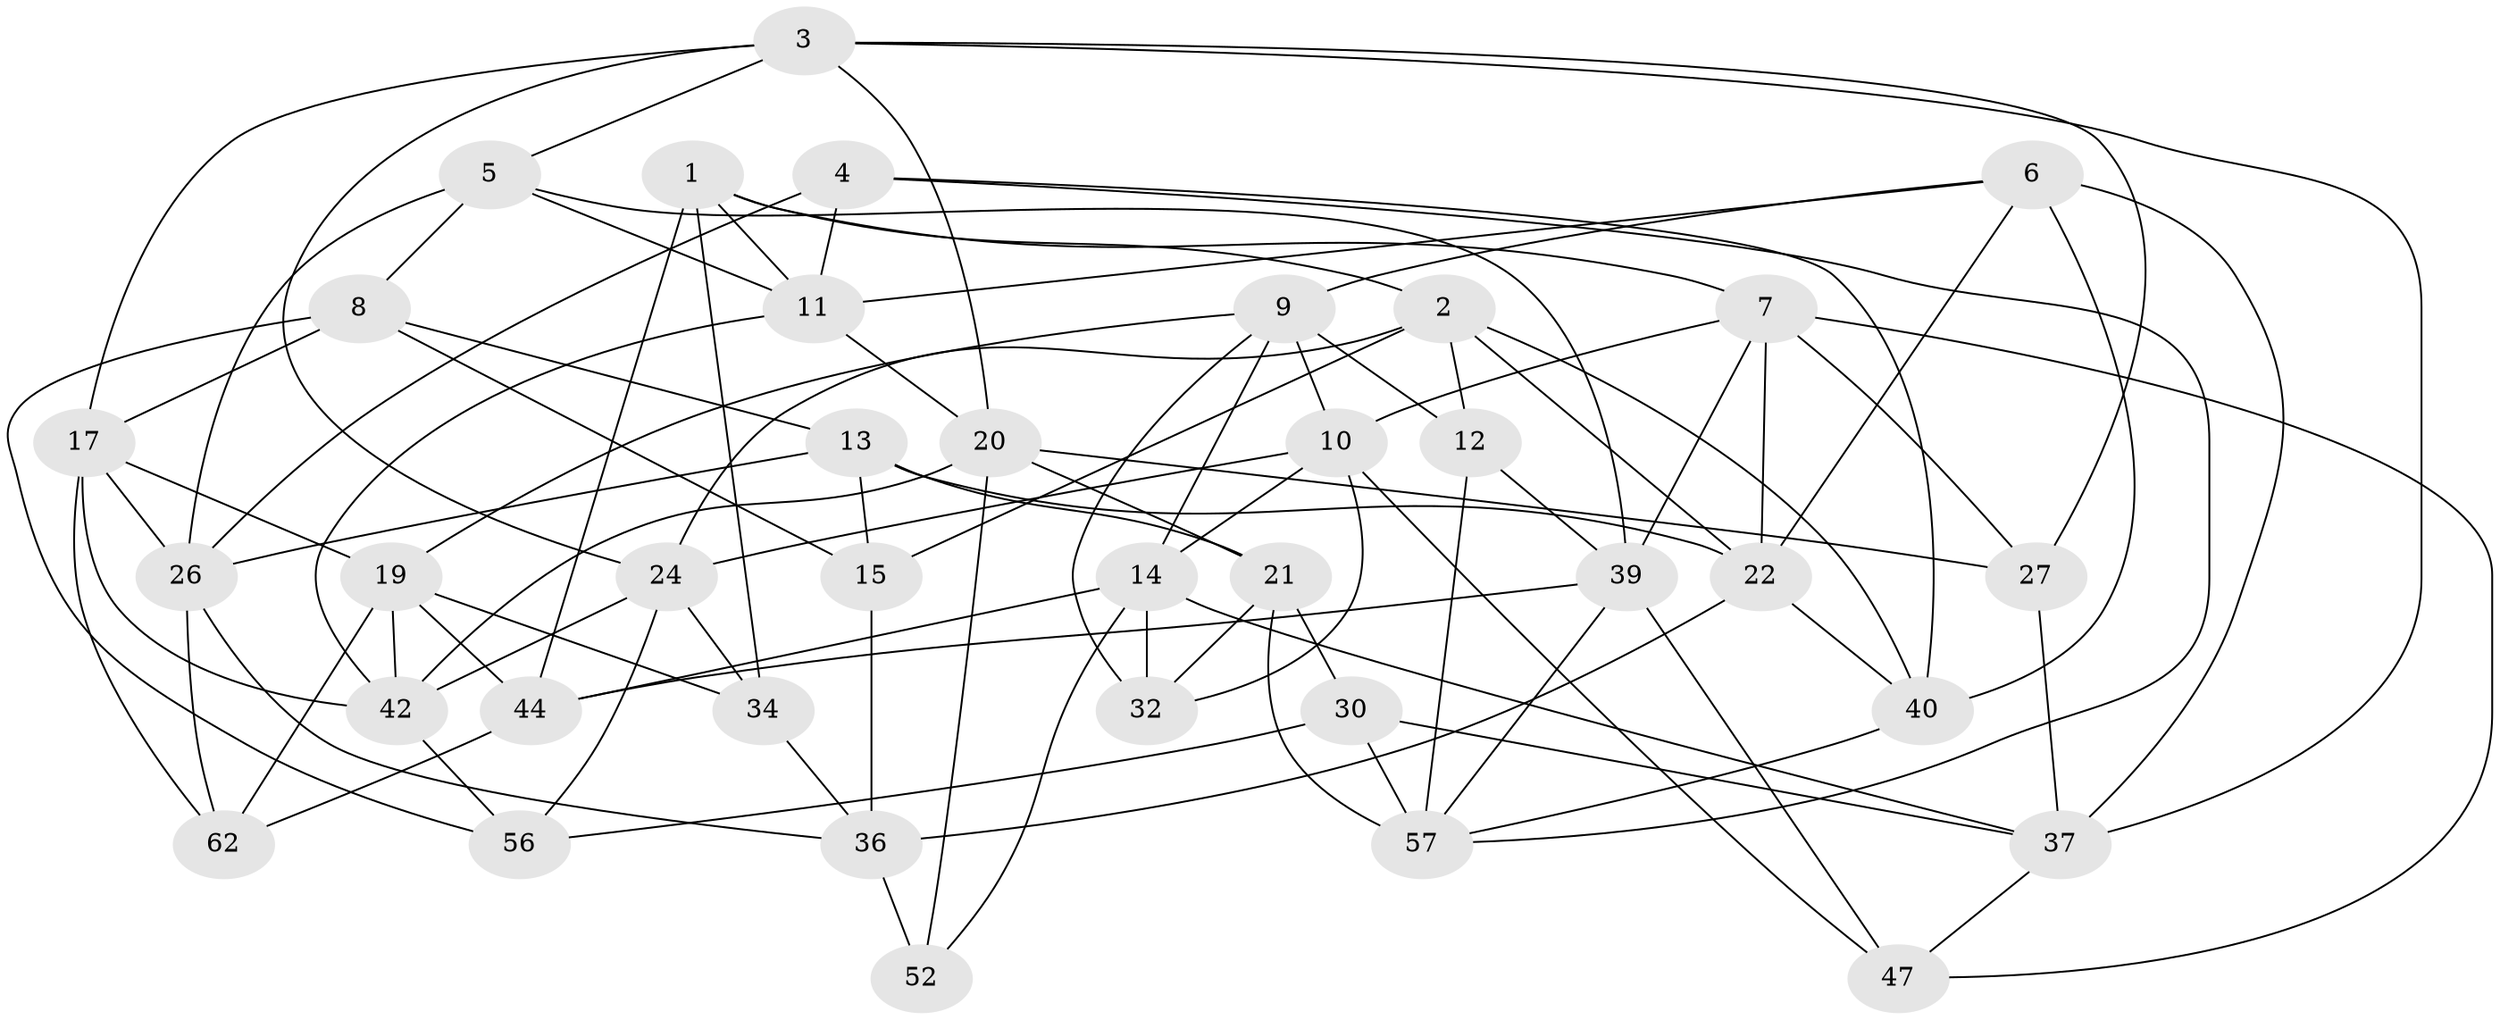 // Generated by graph-tools (version 1.1) at 2025/52/02/27/25 19:52:27]
// undirected, 37 vertices, 95 edges
graph export_dot {
graph [start="1"]
  node [color=gray90,style=filled];
  1 [super="+58"];
  2 [super="+18"];
  3 [super="+50"];
  4;
  5 [super="+23"];
  6 [super="+53"];
  7 [super="+16"];
  8 [super="+49"];
  9 [super="+38"];
  10 [super="+28"];
  11 [super="+54"];
  12;
  13 [super="+25"];
  14 [super="+61"];
  15;
  17 [super="+46"];
  19 [super="+33"];
  20 [super="+31"];
  21 [super="+35"];
  22 [super="+59"];
  24 [super="+29"];
  26 [super="+60"];
  27;
  30;
  32;
  34;
  36 [super="+41"];
  37 [super="+43"];
  39 [super="+55"];
  40 [super="+51"];
  42 [super="+45"];
  44 [super="+48"];
  47;
  52;
  56;
  57 [super="+63"];
  62;
  1 -- 2;
  1 -- 11;
  1 -- 44 [weight=2];
  1 -- 34;
  1 -- 7;
  2 -- 12;
  2 -- 24;
  2 -- 15;
  2 -- 22;
  2 -- 40;
  3 -- 20;
  3 -- 24;
  3 -- 27;
  3 -- 17;
  3 -- 37;
  3 -- 5;
  4 -- 40;
  4 -- 57;
  4 -- 26;
  4 -- 11;
  5 -- 26;
  5 -- 8 [weight=2];
  5 -- 39;
  5 -- 11;
  6 -- 11;
  6 -- 40 [weight=2];
  6 -- 37;
  6 -- 9;
  6 -- 22;
  7 -- 27;
  7 -- 10;
  7 -- 47;
  7 -- 39;
  7 -- 22;
  8 -- 17;
  8 -- 15;
  8 -- 56;
  8 -- 13;
  9 -- 32;
  9 -- 10;
  9 -- 19;
  9 -- 12;
  9 -- 14;
  10 -- 32;
  10 -- 24;
  10 -- 47;
  10 -- 14;
  11 -- 20;
  11 -- 42;
  12 -- 57;
  12 -- 39;
  13 -- 15;
  13 -- 21 [weight=2];
  13 -- 22;
  13 -- 26;
  14 -- 52;
  14 -- 32;
  14 -- 44;
  14 -- 37;
  15 -- 36;
  17 -- 42;
  17 -- 26;
  17 -- 62;
  17 -- 19;
  19 -- 42;
  19 -- 62;
  19 -- 34;
  19 -- 44;
  20 -- 27;
  20 -- 42;
  20 -- 21;
  20 -- 52;
  21 -- 32;
  21 -- 57;
  21 -- 30;
  22 -- 40;
  22 -- 36;
  24 -- 34;
  24 -- 56;
  24 -- 42;
  26 -- 62;
  26 -- 36;
  27 -- 37;
  30 -- 57;
  30 -- 56;
  30 -- 37;
  34 -- 36;
  36 -- 52 [weight=2];
  37 -- 47;
  39 -- 44;
  39 -- 57;
  39 -- 47;
  40 -- 57;
  42 -- 56;
  44 -- 62;
}
